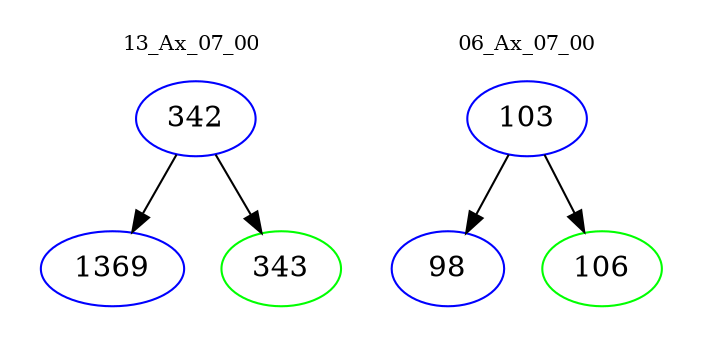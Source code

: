 digraph{
subgraph cluster_0 {
color = white
label = "13_Ax_07_00";
fontsize=10;
T0_342 [label="342", color="blue"]
T0_342 -> T0_1369 [color="black"]
T0_1369 [label="1369", color="blue"]
T0_342 -> T0_343 [color="black"]
T0_343 [label="343", color="green"]
}
subgraph cluster_1 {
color = white
label = "06_Ax_07_00";
fontsize=10;
T1_103 [label="103", color="blue"]
T1_103 -> T1_98 [color="black"]
T1_98 [label="98", color="blue"]
T1_103 -> T1_106 [color="black"]
T1_106 [label="106", color="green"]
}
}
